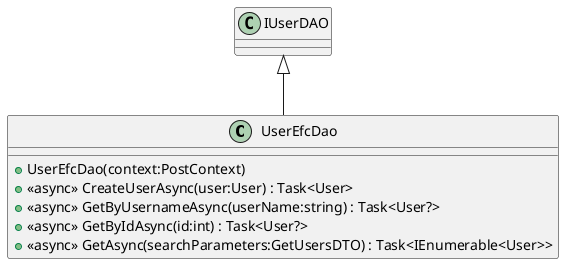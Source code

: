 @startuml
class UserEfcDao {
    + UserEfcDao(context:PostContext)
    + <<async>> CreateUserAsync(user:User) : Task<User>
    + <<async>> GetByUsernameAsync(userName:string) : Task<User?>
    + <<async>> GetByIdAsync(id:int) : Task<User?>
    + <<async>> GetAsync(searchParameters:GetUsersDTO) : Task<IEnumerable<User>>
}
IUserDAO <|-- UserEfcDao
@enduml

